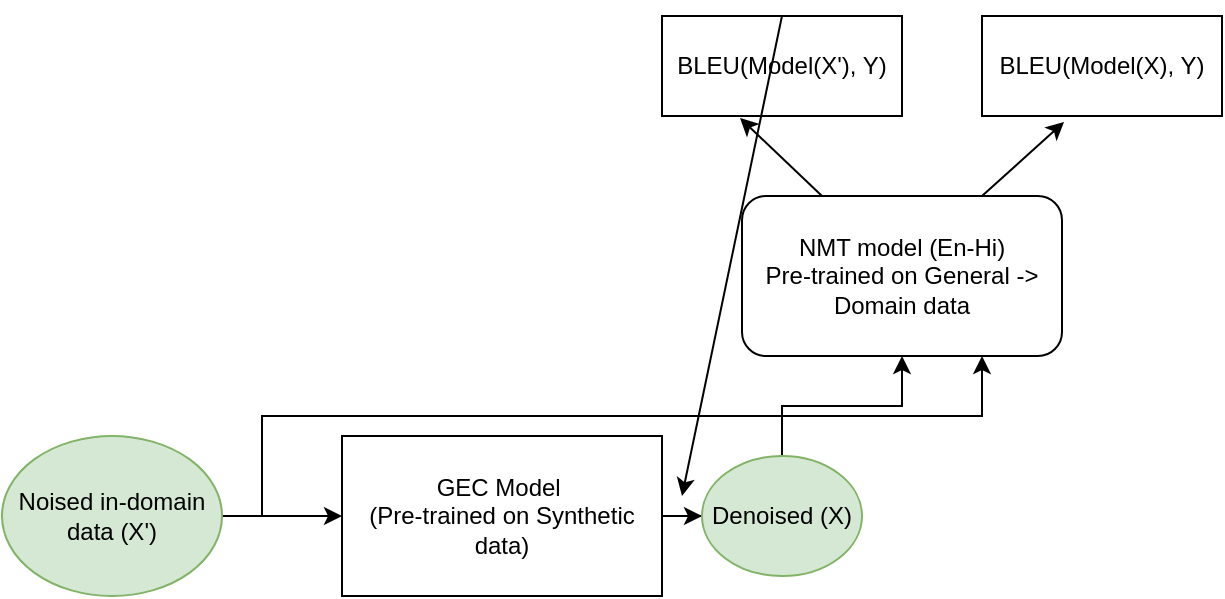 <mxfile version="21.5.0" type="github">
  <diagram name="Page-1" id="DMfqj76WYdlzirbmYl45">
    <mxGraphModel dx="1364" dy="807" grid="1" gridSize="10" guides="1" tooltips="1" connect="1" arrows="1" fold="1" page="1" pageScale="1" pageWidth="850" pageHeight="1100" math="0" shadow="0">
      <root>
        <mxCell id="0" />
        <mxCell id="1" parent="0" />
        <mxCell id="RGavhd9j_akwTErmuiZn-12" value="" style="edgeStyle=orthogonalEdgeStyle;rounded=0;orthogonalLoop=1;jettySize=auto;html=1;" edge="1" parent="1" source="RGavhd9j_akwTErmuiZn-1" target="RGavhd9j_akwTErmuiZn-11">
          <mxGeometry relative="1" as="geometry" />
        </mxCell>
        <mxCell id="RGavhd9j_akwTErmuiZn-1" value="GEC Model&amp;nbsp;&lt;br&gt;(Pre-trained on Synthetic data)" style="rounded=0;whiteSpace=wrap;html=1;" vertex="1" parent="1">
          <mxGeometry x="280" y="360" width="160" height="80" as="geometry" />
        </mxCell>
        <mxCell id="RGavhd9j_akwTErmuiZn-2" value="NMT model (En-Hi)&lt;br&gt;Pre-trained on General -&amp;gt; Domain data" style="rounded=1;whiteSpace=wrap;html=1;" vertex="1" parent="1">
          <mxGeometry x="480" y="240" width="160" height="80" as="geometry" />
        </mxCell>
        <mxCell id="RGavhd9j_akwTErmuiZn-5" value="" style="edgeStyle=orthogonalEdgeStyle;rounded=0;orthogonalLoop=1;jettySize=auto;html=1;" edge="1" parent="1" source="RGavhd9j_akwTErmuiZn-4" target="RGavhd9j_akwTErmuiZn-1">
          <mxGeometry relative="1" as="geometry" />
        </mxCell>
        <mxCell id="RGavhd9j_akwTErmuiZn-4" value="Noised in-domain data (X&#39;)" style="ellipse;whiteSpace=wrap;html=1;fillColor=#d5e8d4;strokeColor=#82b366;" vertex="1" parent="1">
          <mxGeometry x="110" y="360" width="110" height="80" as="geometry" />
        </mxCell>
        <mxCell id="RGavhd9j_akwTErmuiZn-8" value="" style="endArrow=classic;html=1;rounded=0;entryX=0.75;entryY=1;entryDx=0;entryDy=0;" edge="1" parent="1" target="RGavhd9j_akwTErmuiZn-2">
          <mxGeometry width="50" height="50" relative="1" as="geometry">
            <mxPoint x="240" y="400" as="sourcePoint" />
            <mxPoint x="450" y="390" as="targetPoint" />
            <Array as="points">
              <mxPoint x="240" y="350" />
              <mxPoint x="600" y="350" />
            </Array>
          </mxGeometry>
        </mxCell>
        <mxCell id="RGavhd9j_akwTErmuiZn-10" value="BLEU(Model(X&#39;), Y)" style="rounded=0;whiteSpace=wrap;html=1;" vertex="1" parent="1">
          <mxGeometry x="440" y="150" width="120" height="50" as="geometry" />
        </mxCell>
        <mxCell id="RGavhd9j_akwTErmuiZn-13" value="" style="edgeStyle=orthogonalEdgeStyle;rounded=0;orthogonalLoop=1;jettySize=auto;html=1;" edge="1" parent="1" source="RGavhd9j_akwTErmuiZn-11" target="RGavhd9j_akwTErmuiZn-2">
          <mxGeometry relative="1" as="geometry" />
        </mxCell>
        <mxCell id="RGavhd9j_akwTErmuiZn-11" value="Denoised (X)" style="ellipse;whiteSpace=wrap;html=1;fillColor=#d5e8d4;strokeColor=#82b366;" vertex="1" parent="1">
          <mxGeometry x="460" y="370" width="80" height="60" as="geometry" />
        </mxCell>
        <mxCell id="RGavhd9j_akwTErmuiZn-15" value="" style="endArrow=classic;html=1;rounded=0;exitX=0.25;exitY=0;exitDx=0;exitDy=0;entryX=0.325;entryY=1.02;entryDx=0;entryDy=0;entryPerimeter=0;" edge="1" parent="1" source="RGavhd9j_akwTErmuiZn-2" target="RGavhd9j_akwTErmuiZn-10">
          <mxGeometry width="50" height="50" relative="1" as="geometry">
            <mxPoint x="400" y="440" as="sourcePoint" />
            <mxPoint x="450" y="390" as="targetPoint" />
          </mxGeometry>
        </mxCell>
        <mxCell id="RGavhd9j_akwTErmuiZn-17" value="BLEU(Model(X), Y)" style="rounded=0;whiteSpace=wrap;html=1;" vertex="1" parent="1">
          <mxGeometry x="600" y="150" width="120" height="50" as="geometry" />
        </mxCell>
        <mxCell id="RGavhd9j_akwTErmuiZn-19" value="" style="endArrow=classic;html=1;rounded=0;exitX=0.75;exitY=0;exitDx=0;exitDy=0;entryX=0.342;entryY=1.06;entryDx=0;entryDy=0;entryPerimeter=0;" edge="1" parent="1" source="RGavhd9j_akwTErmuiZn-2" target="RGavhd9j_akwTErmuiZn-17">
          <mxGeometry width="50" height="50" relative="1" as="geometry">
            <mxPoint x="400" y="440" as="sourcePoint" />
            <mxPoint x="450" y="390" as="targetPoint" />
          </mxGeometry>
        </mxCell>
        <mxCell id="RGavhd9j_akwTErmuiZn-20" value="" style="endArrow=classic;html=1;rounded=0;exitX=0.5;exitY=0;exitDx=0;exitDy=0;" edge="1" parent="1" source="RGavhd9j_akwTErmuiZn-10">
          <mxGeometry width="50" height="50" relative="1" as="geometry">
            <mxPoint x="400" y="440" as="sourcePoint" />
            <mxPoint x="450" y="390" as="targetPoint" />
          </mxGeometry>
        </mxCell>
      </root>
    </mxGraphModel>
  </diagram>
</mxfile>
